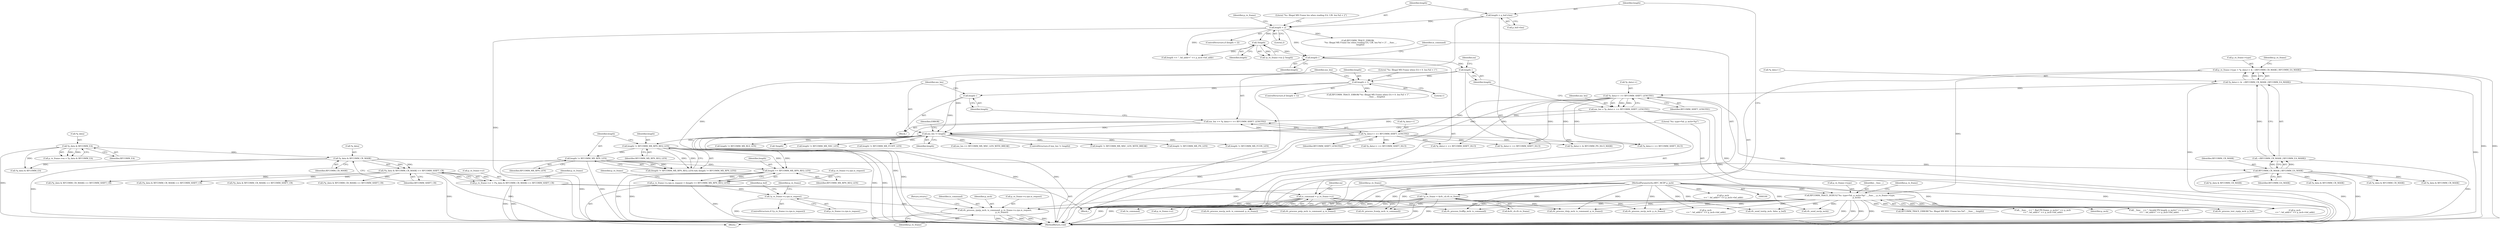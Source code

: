 digraph "0_Android_92a7bf8c44a236607c146240f3c0adc1ae01fedf@pointer" {
"1000928" [label="(Call,rfc_process_rpn(p_mcb, is_command, p_rx_frame->u.rpn.is_request,\n                      p_rx_frame))"];
"1000285" [label="(Call,RFCOMM_TRACE_DEBUG(\"%s: type=%d, p_mcb=%p\", __func__, p_rx_frame->type,\n                     p_mcb))"];
"1000168" [label="(Call,p_rx_frame->type = *p_data++ & ~(RFCOMM_CR_MASK | RFCOMM_EA_MASK))"];
"1000172" [label="(Call,*p_data++ & ~(RFCOMM_CR_MASK | RFCOMM_EA_MASK))"];
"1000176" [label="(Call,~(RFCOMM_CR_MASK | RFCOMM_EA_MASK))"];
"1000177" [label="(Call,RFCOMM_CR_MASK | RFCOMM_EA_MASK)"];
"1000163" [label="(Call,*p_data & RFCOMM_CR_MASK)"];
"1000154" [label="(Call,*p_data & RFCOMM_EA)"];
"1000101" [label="(MethodParameterIn,tRFC_MCB* p_mcb)"];
"1000215" [label="(Call,is_command = p_rx_frame->cr)"];
"1000158" [label="(Call,p_rx_frame->cr = (*p_data & RFCOMM_CR_MASK) >> RFCOMM_SHIFT_CR)"];
"1000162" [label="(Call,(*p_data & RFCOMM_CR_MASK) >> RFCOMM_SHIFT_CR)"];
"1000795" [label="(Call,!p_rx_frame->u.rpn.is_request)"];
"1000783" [label="(Call,p_rx_frame->u.rpn.is_request = (length == RFCOMM_MX_RPN_REQ_LEN))"];
"1000791" [label="(Call,length == RFCOMM_MX_RPN_REQ_LEN)"];
"1000735" [label="(Call,length != RFCOMM_MX_RPN_LEN)"];
"1000732" [label="(Call,length != RFCOMM_MX_RPN_REQ_LEN)"];
"1000264" [label="(Call,mx_len != length)"];
"1000226" [label="(Call,mx_len = *p_data++ >> RFCOMM_SHIFT_LENGTH1)"];
"1000228" [label="(Call,*p_data++ >> RFCOMM_SHIFT_LENGTH1)"];
"1000254" [label="(Call,mx_len += *p_data++ << RFCOMM_SHIFT_LENGTH2)"];
"1000256" [label="(Call,*p_data++ << RFCOMM_SHIFT_LENGTH2)"];
"1000261" [label="(Call,length--)"];
"1000240" [label="(Call,length < 1)"];
"1000233" [label="(Call,length--)"];
"1000213" [label="(Call,length--)"];
"1000186" [label="(Call,!length)"];
"1000136" [label="(Call,length < 2)"];
"1000126" [label="(Call,length = p_buf->len)"];
"1000117" [label="(Call,* p_rx_frame = &rfc_cb.rfc.rx_frame)"];
"1000173" [label="(Call,*p_data++)"];
"1000670" [label="(Call,rfc_process_msc(p_mcb, is_command, p_rx_frame))"];
"1000808" [label="(Identifier,p_rx_frame)"];
"1000538" [label="(Call,rfc_process_fcoff(p_mcb, is_command))"];
"1000520" [label="(Call,length != RFCOMM_MX_FCON_LEN)"];
"1000939" [label="(Return,return;)"];
"1000748" [label="(Call,*p_data & RFCOMM_CR_MASK)"];
"1000734" [label="(Identifier,RFCOMM_MX_RPN_REQ_LEN)"];
"1000222" [label="(Call,*p_data & RFCOMM_EA)"];
"1000310" [label="(Call,p_mcb\n << \", bd_addr=\" << p_mcb->bd_addr)"];
"1000732" [label="(Call,length != RFCOMM_MX_RPN_REQ_LEN)"];
"1000733" [label="(Identifier,length)"];
"1000735" [label="(Call,length != RFCOMM_MX_RPN_LEN)"];
"1000216" [label="(Identifier,is_command)"];
"1000242" [label="(Literal,1)"];
"1000128" [label="(Call,p_buf->len)"];
"1000187" [label="(Identifier,length)"];
"1000287" [label="(Identifier,__func__)"];
"1000964" [label="(Call,*p_data++ >> RFCOMM_SHIFT_DLCI)"];
"1000681" [label="(Call,!is_command)"];
"1000103" [label="(Block,)"];
"1000226" [label="(Call,mx_len = *p_data++ >> RFCOMM_SHIFT_LENGTH1)"];
"1000169" [label="(Call,p_rx_frame->type)"];
"1000214" [label="(Identifier,length)"];
"1000238" [label="(Block,)"];
"1000291" [label="(Identifier,p_mcb)"];
"1000514" [label="(Call,rfc_process_test_rsp(p_mcb, p_buf))"];
"1000306" [label="(Call,__func__ << \": Invalid PN length, p_mcb=\" << p_mcb\n << \", bd_addr=\" << p_mcb->bd_addr)"];
"1000186" [label="(Call,!length)"];
"1000796" [label="(Call,p_rx_frame->u.rpn.is_request)"];
"1000266" [label="(Identifier,length)"];
"1000119" [label="(Call,&rfc_cb.rfc.rx_frame)"];
"1000469" [label="(Call,rfc_process_pn(p_mcb, is_command, p_rx_frame))"];
"1000159" [label="(Call,p_rx_frame->cr)"];
"1000215" [label="(Call,is_command = p_rx_frame->cr)"];
"1000938" [label="(Identifier,p_rx_frame)"];
"1000731" [label="(Call,(length != RFCOMM_MX_RPN_REQ_LEN) && (length != RFCOMM_MX_RPN_LEN))"];
"1000270" [label="(Identifier,ERROR)"];
"1000942" [label="(Call,length != RFCOMM_MX_RLS_LEN)"];
"1000757" [label="(Call,*p_data++ >> RFCOMM_SHIFT_DLCI)"];
"1000126" [label="(Call,length = p_buf->len)"];
"1000152" [label="(Identifier,p_rx_frame)"];
"1000154" [label="(Call,*p_data & RFCOMM_EA)"];
"1000704" [label="(Call,(*p_data & RFCOMM_CR_MASK) >> RFCOMM_SHIFT_CR)"];
"1000795" [label="(Call,!p_rx_frame->u.rpn.is_request)"];
"1000217" [label="(Call,p_rx_frame->cr)"];
"1000747" [label="(Call,(*p_data & RFCOMM_CR_MASK) >> RFCOMM_SHIFT_CR)"];
"1000264" [label="(Call,mx_len != length)"];
"1000262" [label="(Identifier,length)"];
"1000256" [label="(Call,*p_data++ << RFCOMM_SHIFT_LENGTH2)"];
"1000930" [label="(Identifier,is_command)"];
"1001015" [label="(MethodReturn,void)"];
"1000286" [label="(Literal,\"%s: type=%d, p_mcb=%p\")"];
"1000213" [label="(Call,length--)"];
"1000552" [label="(Call,RFCOMM_TRACE_ERROR(\"%s: Illegal MX MSC Frame len:%d\", __func__, length))"];
"1000184" [label="(Identifier,p_rx_frame)"];
"1000799" [label="(Identifier,p_rx_frame)"];
"1000140" [label="(Call,RFCOMM_TRACE_ERROR(\n        \"%s: Illegal MX Frame len when reading EA, C/R. len:%d < 2\", __func__,\n        length))"];
"1000285" [label="(Call,RFCOMM_TRACE_DEBUG(\"%s: type=%d, p_mcb=%p\", __func__, p_rx_frame->type,\n                     p_mcb))"];
"1000178" [label="(Identifier,RFCOMM_CR_MASK)"];
"1000257" [label="(Call,*p_data++)"];
"1000526" [label="(Call,rfc_process_fcon(p_mcb, is_command))"];
"1000141" [label="(Literal,\"%s: Illegal MX Frame len when reading EA, C/R. len:%d < 2\")"];
"1000239" [label="(ControlStructure,if (length < 1))"];
"1000571" [label="(Call,*p_data & RFCOMM_CR_MASK)"];
"1000322" [label="(Call,*p_data++ & RFCOMM_PN_DLCI_MASK)"];
"1000783" [label="(Call,p_rx_frame->u.rpn.is_request = (length == RFCOMM_MX_RPN_REQ_LEN))"];
"1000221" [label="(Identifier,ea)"];
"1000476" [label="(Call,!length)"];
"1000136" [label="(Call,length < 2)"];
"1000229" [label="(Call,*p_data++)"];
"1000177" [label="(Call,RFCOMM_CR_MASK | RFCOMM_EA_MASK)"];
"1000255" [label="(Identifier,mx_len)"];
"1000260" [label="(Identifier,RFCOMM_SHIFT_LENGTH2)"];
"1000244" [label="(Call,RFCOMM_TRACE_ERROR(\"%s: Illegal MX Frame when EA = 0. len:%d < 1\",\n                         __func__, length))"];
"1000791" [label="(Call,length == RFCOMM_MX_RPN_REQ_LEN)"];
"1000792" [label="(Identifier,length)"];
"1000928" [label="(Call,rfc_process_rpn(p_mcb, is_command, p_rx_frame->u.rpn.is_request,\n                      p_rx_frame))"];
"1000241" [label="(Identifier,length)"];
"1000233" [label="(Call,length--)"];
"1000232" [label="(Identifier,RFCOMM_SHIFT_LENGTH1)"];
"1000162" [label="(Call,(*p_data & RFCOMM_CR_MASK) >> RFCOMM_SHIFT_CR)"];
"1000265" [label="(Identifier,mx_len)"];
"1000275" [label="(Call,p_mcb\n << \", bd_addr=\" << p_mcb->bd_addr)"];
"1000509" [label="(Call,rfc_send_test(p_mcb, false, p_buf))"];
"1000678" [label="(Call,length != RFCOMM_MX_NSC_LEN)"];
"1000737" [label="(Identifier,RFCOMM_MX_RPN_LEN)"];
"1000150" [label="(Call,p_rx_frame->ea = *p_data & RFCOMM_EA)"];
"1000725" [label="(Call,rfc_process_nsc(p_mcb, p_rx_frame))"];
"1000954" [label="(Call,(*p_data & RFCOMM_CR_MASK) >> RFCOMM_SHIFT_CR)"];
"1000245" [label="(Literal,\"%s: Illegal MX Frame when EA = 0. len:%d < 1\")"];
"1000793" [label="(Identifier,RFCOMM_MX_RPN_REQ_LEN)"];
"1000172" [label="(Call,*p_data++ & ~(RFCOMM_CR_MASK | RFCOMM_EA_MASK))"];
"1000532" [label="(Call,length != RFCOMM_MX_FCOFF_LEN)"];
"1000929" [label="(Identifier,p_mcb)"];
"1000705" [label="(Call,*p_data & RFCOMM_CR_MASK)"];
"1000459" [label="(Call,p_mcb\n << \", bd_addr=\" << p_mcb->bd_addr)"];
"1000794" [label="(ControlStructure,if (!p_rx_frame->u.rpn.is_request))"];
"1001004" [label="(Call,rfc_process_rls(p_mcb, is_command, p_rx_frame))"];
"1000955" [label="(Call,*p_data & RFCOMM_CR_MASK)"];
"1000167" [label="(Identifier,RFCOMM_SHIFT_CR)"];
"1000117" [label="(Call,* p_rx_frame = &rfc_cb.rfc.rx_frame)"];
"1000138" [label="(Literal,2)"];
"1000127" [label="(Identifier,length)"];
"1000179" [label="(Identifier,RFCOMM_EA_MASK)"];
"1000234" [label="(Identifier,length)"];
"1000580" [label="(Call,*p_data++ >> RFCOMM_SHIFT_DLCI)"];
"1000927" [label="(Identifier,p_buf)"];
"1000784" [label="(Call,p_rx_frame->u.rpn.is_request)"];
"1000618" [label="(Call,mx_len == RFCOMM_MX_MSC_LEN_WITH_BREAK)"];
"1000203" [label="(Call,length << \", bd_addr=\" << p_mcb->bd_addr)"];
"1000294" [label="(Identifier,p_rx_frame)"];
"1000163" [label="(Call,*p_data & RFCOMM_CR_MASK)"];
"1000263" [label="(ControlStructure,if (mx_len != length))"];
"1000240" [label="(Call,length < 1)"];
"1000170" [label="(Identifier,p_rx_frame)"];
"1000168" [label="(Call,p_rx_frame->type = *p_data++ & ~(RFCOMM_CR_MASK | RFCOMM_EA_MASK))"];
"1000137" [label="(Identifier,length)"];
"1000158" [label="(Call,p_rx_frame->cr = (*p_data & RFCOMM_CR_MASK) >> RFCOMM_SHIFT_CR)"];
"1001013" [label="(Call,rfc_send_nsc(p_mcb))"];
"1000254" [label="(Call,mx_len += *p_data++ << RFCOMM_SHIFT_LENGTH2)"];
"1000545" [label="(Call,length != RFCOMM_MX_MSC_LEN_WITH_BREAK)"];
"1000296" [label="(Block,)"];
"1000157" [label="(Identifier,RFCOMM_EA)"];
"1000118" [label="(Identifier,p_rx_frame)"];
"1000228" [label="(Call,*p_data++ >> RFCOMM_SHIFT_LENGTH1)"];
"1000718" [label="(Call,*p_data++ >> RFCOMM_SHIFT_DLCI)"];
"1000101" [label="(MethodParameterIn,tRFC_MCB* p_mcb)"];
"1000176" [label="(Call,~(RFCOMM_CR_MASK | RFCOMM_EA_MASK))"];
"1000261" [label="(Call,length--)"];
"1000570" [label="(Call,(*p_data & RFCOMM_CR_MASK) >> RFCOMM_SHIFT_CR)"];
"1000455" [label="(Call,__func__ << \": Bad PN frame, p_mcb=\" << p_mcb\n << \", bd_addr=\" << p_mcb->bd_addr)"];
"1000299" [label="(Call,length != RFCOMM_MX_PN_LEN)"];
"1000227" [label="(Identifier,mx_len)"];
"1000237" [label="(Identifier,ea)"];
"1000931" [label="(Call,p_rx_frame->u.rpn.is_request)"];
"1000181" [label="(Call,!p_rx_frame->ea || !length)"];
"1000288" [label="(Call,p_rx_frame->type)"];
"1000155" [label="(Call,*p_data)"];
"1000166" [label="(Identifier,RFCOMM_CR_MASK)"];
"1000736" [label="(Identifier,length)"];
"1000135" [label="(ControlStructure,if (length < 2))"];
"1000164" [label="(Call,*p_data)"];
"1000928" -> "1000296"  [label="AST: "];
"1000928" -> "1000938"  [label="CFG: "];
"1000929" -> "1000928"  [label="AST: "];
"1000930" -> "1000928"  [label="AST: "];
"1000931" -> "1000928"  [label="AST: "];
"1000938" -> "1000928"  [label="AST: "];
"1000939" -> "1000928"  [label="CFG: "];
"1000928" -> "1001015"  [label="DDG: "];
"1000928" -> "1001015"  [label="DDG: "];
"1000928" -> "1001015"  [label="DDG: "];
"1000928" -> "1001015"  [label="DDG: "];
"1000928" -> "1001015"  [label="DDG: "];
"1000285" -> "1000928"  [label="DDG: "];
"1000101" -> "1000928"  [label="DDG: "];
"1000215" -> "1000928"  [label="DDG: "];
"1000795" -> "1000928"  [label="DDG: "];
"1000117" -> "1000928"  [label="DDG: "];
"1000285" -> "1000103"  [label="AST: "];
"1000285" -> "1000291"  [label="CFG: "];
"1000286" -> "1000285"  [label="AST: "];
"1000287" -> "1000285"  [label="AST: "];
"1000288" -> "1000285"  [label="AST: "];
"1000291" -> "1000285"  [label="AST: "];
"1000294" -> "1000285"  [label="CFG: "];
"1000285" -> "1001015"  [label="DDG: "];
"1000285" -> "1001015"  [label="DDG: "];
"1000285" -> "1001015"  [label="DDG: "];
"1000285" -> "1001015"  [label="DDG: "];
"1000168" -> "1000285"  [label="DDG: "];
"1000101" -> "1000285"  [label="DDG: "];
"1000285" -> "1000306"  [label="DDG: "];
"1000285" -> "1000310"  [label="DDG: "];
"1000285" -> "1000455"  [label="DDG: "];
"1000285" -> "1000459"  [label="DDG: "];
"1000285" -> "1000469"  [label="DDG: "];
"1000285" -> "1000509"  [label="DDG: "];
"1000285" -> "1000514"  [label="DDG: "];
"1000285" -> "1000526"  [label="DDG: "];
"1000285" -> "1000538"  [label="DDG: "];
"1000285" -> "1000552"  [label="DDG: "];
"1000285" -> "1000670"  [label="DDG: "];
"1000285" -> "1000725"  [label="DDG: "];
"1000285" -> "1001004"  [label="DDG: "];
"1000285" -> "1001013"  [label="DDG: "];
"1000168" -> "1000103"  [label="AST: "];
"1000168" -> "1000172"  [label="CFG: "];
"1000169" -> "1000168"  [label="AST: "];
"1000172" -> "1000168"  [label="AST: "];
"1000184" -> "1000168"  [label="CFG: "];
"1000168" -> "1001015"  [label="DDG: "];
"1000168" -> "1001015"  [label="DDG: "];
"1000172" -> "1000168"  [label="DDG: "];
"1000172" -> "1000168"  [label="DDG: "];
"1000172" -> "1000176"  [label="CFG: "];
"1000173" -> "1000172"  [label="AST: "];
"1000176" -> "1000172"  [label="AST: "];
"1000172" -> "1001015"  [label="DDG: "];
"1000172" -> "1001015"  [label="DDG: "];
"1000176" -> "1000172"  [label="DDG: "];
"1000172" -> "1000228"  [label="DDG: "];
"1000176" -> "1000177"  [label="CFG: "];
"1000177" -> "1000176"  [label="AST: "];
"1000176" -> "1001015"  [label="DDG: "];
"1000177" -> "1000176"  [label="DDG: "];
"1000177" -> "1000176"  [label="DDG: "];
"1000177" -> "1000179"  [label="CFG: "];
"1000178" -> "1000177"  [label="AST: "];
"1000179" -> "1000177"  [label="AST: "];
"1000177" -> "1001015"  [label="DDG: "];
"1000177" -> "1001015"  [label="DDG: "];
"1000163" -> "1000177"  [label="DDG: "];
"1000177" -> "1000571"  [label="DDG: "];
"1000177" -> "1000705"  [label="DDG: "];
"1000177" -> "1000748"  [label="DDG: "];
"1000177" -> "1000955"  [label="DDG: "];
"1000163" -> "1000162"  [label="AST: "];
"1000163" -> "1000166"  [label="CFG: "];
"1000164" -> "1000163"  [label="AST: "];
"1000166" -> "1000163"  [label="AST: "];
"1000167" -> "1000163"  [label="CFG: "];
"1000163" -> "1001015"  [label="DDG: "];
"1000163" -> "1000162"  [label="DDG: "];
"1000163" -> "1000162"  [label="DDG: "];
"1000154" -> "1000163"  [label="DDG: "];
"1000163" -> "1000222"  [label="DDG: "];
"1000154" -> "1000150"  [label="AST: "];
"1000154" -> "1000157"  [label="CFG: "];
"1000155" -> "1000154"  [label="AST: "];
"1000157" -> "1000154"  [label="AST: "];
"1000150" -> "1000154"  [label="CFG: "];
"1000154" -> "1001015"  [label="DDG: "];
"1000154" -> "1000150"  [label="DDG: "];
"1000154" -> "1000150"  [label="DDG: "];
"1000154" -> "1000222"  [label="DDG: "];
"1000101" -> "1000100"  [label="AST: "];
"1000101" -> "1001015"  [label="DDG: "];
"1000101" -> "1000275"  [label="DDG: "];
"1000101" -> "1000310"  [label="DDG: "];
"1000101" -> "1000459"  [label="DDG: "];
"1000101" -> "1000469"  [label="DDG: "];
"1000101" -> "1000509"  [label="DDG: "];
"1000101" -> "1000514"  [label="DDG: "];
"1000101" -> "1000526"  [label="DDG: "];
"1000101" -> "1000538"  [label="DDG: "];
"1000101" -> "1000670"  [label="DDG: "];
"1000101" -> "1000725"  [label="DDG: "];
"1000101" -> "1001004"  [label="DDG: "];
"1000101" -> "1001013"  [label="DDG: "];
"1000215" -> "1000103"  [label="AST: "];
"1000215" -> "1000217"  [label="CFG: "];
"1000216" -> "1000215"  [label="AST: "];
"1000217" -> "1000215"  [label="AST: "];
"1000221" -> "1000215"  [label="CFG: "];
"1000215" -> "1001015"  [label="DDG: "];
"1000215" -> "1001015"  [label="DDG: "];
"1000158" -> "1000215"  [label="DDG: "];
"1000215" -> "1000469"  [label="DDG: "];
"1000215" -> "1000526"  [label="DDG: "];
"1000215" -> "1000538"  [label="DDG: "];
"1000215" -> "1000670"  [label="DDG: "];
"1000215" -> "1000681"  [label="DDG: "];
"1000215" -> "1001004"  [label="DDG: "];
"1000158" -> "1000103"  [label="AST: "];
"1000158" -> "1000162"  [label="CFG: "];
"1000159" -> "1000158"  [label="AST: "];
"1000162" -> "1000158"  [label="AST: "];
"1000170" -> "1000158"  [label="CFG: "];
"1000158" -> "1001015"  [label="DDG: "];
"1000158" -> "1001015"  [label="DDG: "];
"1000162" -> "1000158"  [label="DDG: "];
"1000162" -> "1000158"  [label="DDG: "];
"1000162" -> "1000167"  [label="CFG: "];
"1000167" -> "1000162"  [label="AST: "];
"1000162" -> "1001015"  [label="DDG: "];
"1000162" -> "1001015"  [label="DDG: "];
"1000162" -> "1000570"  [label="DDG: "];
"1000162" -> "1000704"  [label="DDG: "];
"1000162" -> "1000747"  [label="DDG: "];
"1000162" -> "1000954"  [label="DDG: "];
"1000795" -> "1000794"  [label="AST: "];
"1000795" -> "1000796"  [label="CFG: "];
"1000796" -> "1000795"  [label="AST: "];
"1000808" -> "1000795"  [label="CFG: "];
"1000927" -> "1000795"  [label="CFG: "];
"1000795" -> "1001015"  [label="DDG: "];
"1000783" -> "1000795"  [label="DDG: "];
"1000783" -> "1000296"  [label="AST: "];
"1000783" -> "1000791"  [label="CFG: "];
"1000784" -> "1000783"  [label="AST: "];
"1000791" -> "1000783"  [label="AST: "];
"1000799" -> "1000783"  [label="CFG: "];
"1000783" -> "1001015"  [label="DDG: "];
"1000791" -> "1000783"  [label="DDG: "];
"1000791" -> "1000783"  [label="DDG: "];
"1000791" -> "1000793"  [label="CFG: "];
"1000792" -> "1000791"  [label="AST: "];
"1000793" -> "1000791"  [label="AST: "];
"1000791" -> "1001015"  [label="DDG: "];
"1000791" -> "1001015"  [label="DDG: "];
"1000735" -> "1000791"  [label="DDG: "];
"1000732" -> "1000791"  [label="DDG: "];
"1000732" -> "1000791"  [label="DDG: "];
"1000735" -> "1000731"  [label="AST: "];
"1000735" -> "1000737"  [label="CFG: "];
"1000736" -> "1000735"  [label="AST: "];
"1000737" -> "1000735"  [label="AST: "];
"1000731" -> "1000735"  [label="CFG: "];
"1000735" -> "1001015"  [label="DDG: "];
"1000735" -> "1001015"  [label="DDG: "];
"1000735" -> "1000731"  [label="DDG: "];
"1000735" -> "1000731"  [label="DDG: "];
"1000732" -> "1000735"  [label="DDG: "];
"1000732" -> "1000731"  [label="AST: "];
"1000732" -> "1000734"  [label="CFG: "];
"1000733" -> "1000732"  [label="AST: "];
"1000734" -> "1000732"  [label="AST: "];
"1000736" -> "1000732"  [label="CFG: "];
"1000731" -> "1000732"  [label="CFG: "];
"1000732" -> "1001015"  [label="DDG: "];
"1000732" -> "1001015"  [label="DDG: "];
"1000732" -> "1000731"  [label="DDG: "];
"1000732" -> "1000731"  [label="DDG: "];
"1000264" -> "1000732"  [label="DDG: "];
"1000264" -> "1000263"  [label="AST: "];
"1000264" -> "1000266"  [label="CFG: "];
"1000265" -> "1000264"  [label="AST: "];
"1000266" -> "1000264"  [label="AST: "];
"1000270" -> "1000264"  [label="CFG: "];
"1000286" -> "1000264"  [label="CFG: "];
"1000264" -> "1001015"  [label="DDG: "];
"1000264" -> "1001015"  [label="DDG: "];
"1000264" -> "1001015"  [label="DDG: "];
"1000226" -> "1000264"  [label="DDG: "];
"1000254" -> "1000264"  [label="DDG: "];
"1000261" -> "1000264"  [label="DDG: "];
"1000233" -> "1000264"  [label="DDG: "];
"1000264" -> "1000299"  [label="DDG: "];
"1000264" -> "1000476"  [label="DDG: "];
"1000264" -> "1000520"  [label="DDG: "];
"1000264" -> "1000532"  [label="DDG: "];
"1000264" -> "1000545"  [label="DDG: "];
"1000264" -> "1000618"  [label="DDG: "];
"1000264" -> "1000678"  [label="DDG: "];
"1000264" -> "1000942"  [label="DDG: "];
"1000226" -> "1000103"  [label="AST: "];
"1000226" -> "1000228"  [label="CFG: "];
"1000227" -> "1000226"  [label="AST: "];
"1000228" -> "1000226"  [label="AST: "];
"1000234" -> "1000226"  [label="CFG: "];
"1000226" -> "1001015"  [label="DDG: "];
"1000226" -> "1001015"  [label="DDG: "];
"1000228" -> "1000226"  [label="DDG: "];
"1000228" -> "1000226"  [label="DDG: "];
"1000226" -> "1000254"  [label="DDG: "];
"1000228" -> "1000232"  [label="CFG: "];
"1000229" -> "1000228"  [label="AST: "];
"1000232" -> "1000228"  [label="AST: "];
"1000228" -> "1001015"  [label="DDG: "];
"1000228" -> "1001015"  [label="DDG: "];
"1000228" -> "1000256"  [label="DDG: "];
"1000228" -> "1000322"  [label="DDG: "];
"1000228" -> "1000580"  [label="DDG: "];
"1000228" -> "1000718"  [label="DDG: "];
"1000228" -> "1000757"  [label="DDG: "];
"1000228" -> "1000964"  [label="DDG: "];
"1000254" -> "1000238"  [label="AST: "];
"1000254" -> "1000256"  [label="CFG: "];
"1000255" -> "1000254"  [label="AST: "];
"1000256" -> "1000254"  [label="AST: "];
"1000262" -> "1000254"  [label="CFG: "];
"1000254" -> "1001015"  [label="DDG: "];
"1000256" -> "1000254"  [label="DDG: "];
"1000256" -> "1000254"  [label="DDG: "];
"1000256" -> "1000260"  [label="CFG: "];
"1000257" -> "1000256"  [label="AST: "];
"1000260" -> "1000256"  [label="AST: "];
"1000256" -> "1001015"  [label="DDG: "];
"1000256" -> "1001015"  [label="DDG: "];
"1000256" -> "1000322"  [label="DDG: "];
"1000256" -> "1000580"  [label="DDG: "];
"1000256" -> "1000718"  [label="DDG: "];
"1000256" -> "1000757"  [label="DDG: "];
"1000256" -> "1000964"  [label="DDG: "];
"1000261" -> "1000238"  [label="AST: "];
"1000261" -> "1000262"  [label="CFG: "];
"1000262" -> "1000261"  [label="AST: "];
"1000265" -> "1000261"  [label="CFG: "];
"1000240" -> "1000261"  [label="DDG: "];
"1000240" -> "1000239"  [label="AST: "];
"1000240" -> "1000242"  [label="CFG: "];
"1000241" -> "1000240"  [label="AST: "];
"1000242" -> "1000240"  [label="AST: "];
"1000245" -> "1000240"  [label="CFG: "];
"1000255" -> "1000240"  [label="CFG: "];
"1000240" -> "1001015"  [label="DDG: "];
"1000233" -> "1000240"  [label="DDG: "];
"1000240" -> "1000244"  [label="DDG: "];
"1000233" -> "1000103"  [label="AST: "];
"1000233" -> "1000234"  [label="CFG: "];
"1000234" -> "1000233"  [label="AST: "];
"1000237" -> "1000233"  [label="CFG: "];
"1000213" -> "1000233"  [label="DDG: "];
"1000213" -> "1000103"  [label="AST: "];
"1000213" -> "1000214"  [label="CFG: "];
"1000214" -> "1000213"  [label="AST: "];
"1000216" -> "1000213"  [label="CFG: "];
"1000186" -> "1000213"  [label="DDG: "];
"1000136" -> "1000213"  [label="DDG: "];
"1000186" -> "1000181"  [label="AST: "];
"1000186" -> "1000187"  [label="CFG: "];
"1000187" -> "1000186"  [label="AST: "];
"1000181" -> "1000186"  [label="CFG: "];
"1000186" -> "1000181"  [label="DDG: "];
"1000136" -> "1000186"  [label="DDG: "];
"1000186" -> "1000203"  [label="DDG: "];
"1000136" -> "1000135"  [label="AST: "];
"1000136" -> "1000138"  [label="CFG: "];
"1000137" -> "1000136"  [label="AST: "];
"1000138" -> "1000136"  [label="AST: "];
"1000141" -> "1000136"  [label="CFG: "];
"1000152" -> "1000136"  [label="CFG: "];
"1000136" -> "1001015"  [label="DDG: "];
"1000126" -> "1000136"  [label="DDG: "];
"1000136" -> "1000140"  [label="DDG: "];
"1000136" -> "1000203"  [label="DDG: "];
"1000126" -> "1000103"  [label="AST: "];
"1000126" -> "1000128"  [label="CFG: "];
"1000127" -> "1000126"  [label="AST: "];
"1000128" -> "1000126"  [label="AST: "];
"1000137" -> "1000126"  [label="CFG: "];
"1000126" -> "1001015"  [label="DDG: "];
"1000117" -> "1000103"  [label="AST: "];
"1000117" -> "1000119"  [label="CFG: "];
"1000118" -> "1000117"  [label="AST: "];
"1000119" -> "1000117"  [label="AST: "];
"1000127" -> "1000117"  [label="CFG: "];
"1000117" -> "1001015"  [label="DDG: "];
"1000117" -> "1001015"  [label="DDG: "];
"1000117" -> "1000469"  [label="DDG: "];
"1000117" -> "1000670"  [label="DDG: "];
"1000117" -> "1000725"  [label="DDG: "];
"1000117" -> "1001004"  [label="DDG: "];
}
